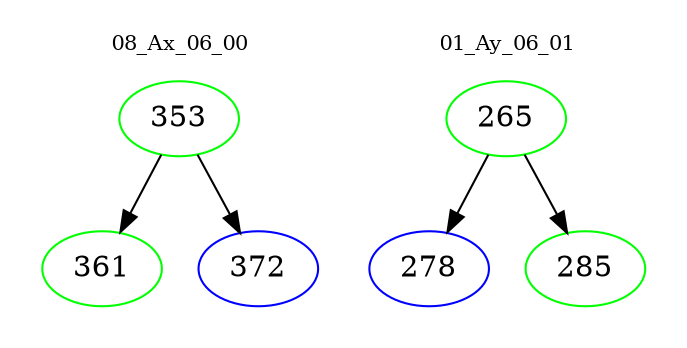 digraph{
subgraph cluster_0 {
color = white
label = "08_Ax_06_00";
fontsize=10;
T0_353 [label="353", color="green"]
T0_353 -> T0_361 [color="black"]
T0_361 [label="361", color="green"]
T0_353 -> T0_372 [color="black"]
T0_372 [label="372", color="blue"]
}
subgraph cluster_1 {
color = white
label = "01_Ay_06_01";
fontsize=10;
T1_265 [label="265", color="green"]
T1_265 -> T1_278 [color="black"]
T1_278 [label="278", color="blue"]
T1_265 -> T1_285 [color="black"]
T1_285 [label="285", color="green"]
}
}
